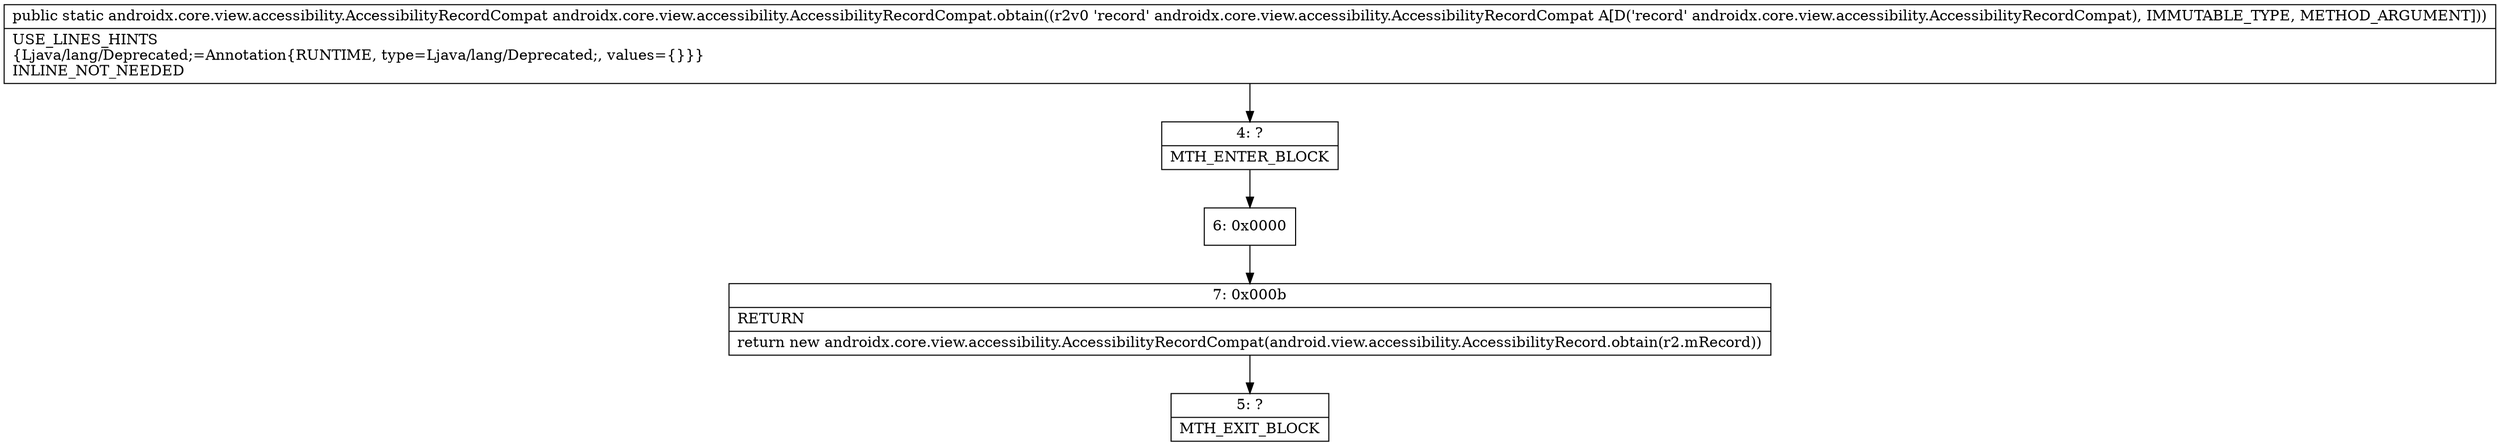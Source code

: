 digraph "CFG forandroidx.core.view.accessibility.AccessibilityRecordCompat.obtain(Landroidx\/core\/view\/accessibility\/AccessibilityRecordCompat;)Landroidx\/core\/view\/accessibility\/AccessibilityRecordCompat;" {
Node_4 [shape=record,label="{4\:\ ?|MTH_ENTER_BLOCK\l}"];
Node_6 [shape=record,label="{6\:\ 0x0000}"];
Node_7 [shape=record,label="{7\:\ 0x000b|RETURN\l|return new androidx.core.view.accessibility.AccessibilityRecordCompat(android.view.accessibility.AccessibilityRecord.obtain(r2.mRecord))\l}"];
Node_5 [shape=record,label="{5\:\ ?|MTH_EXIT_BLOCK\l}"];
MethodNode[shape=record,label="{public static androidx.core.view.accessibility.AccessibilityRecordCompat androidx.core.view.accessibility.AccessibilityRecordCompat.obtain((r2v0 'record' androidx.core.view.accessibility.AccessibilityRecordCompat A[D('record' androidx.core.view.accessibility.AccessibilityRecordCompat), IMMUTABLE_TYPE, METHOD_ARGUMENT]))  | USE_LINES_HINTS\l\{Ljava\/lang\/Deprecated;=Annotation\{RUNTIME, type=Ljava\/lang\/Deprecated;, values=\{\}\}\}\lINLINE_NOT_NEEDED\l}"];
MethodNode -> Node_4;Node_4 -> Node_6;
Node_6 -> Node_7;
Node_7 -> Node_5;
}

